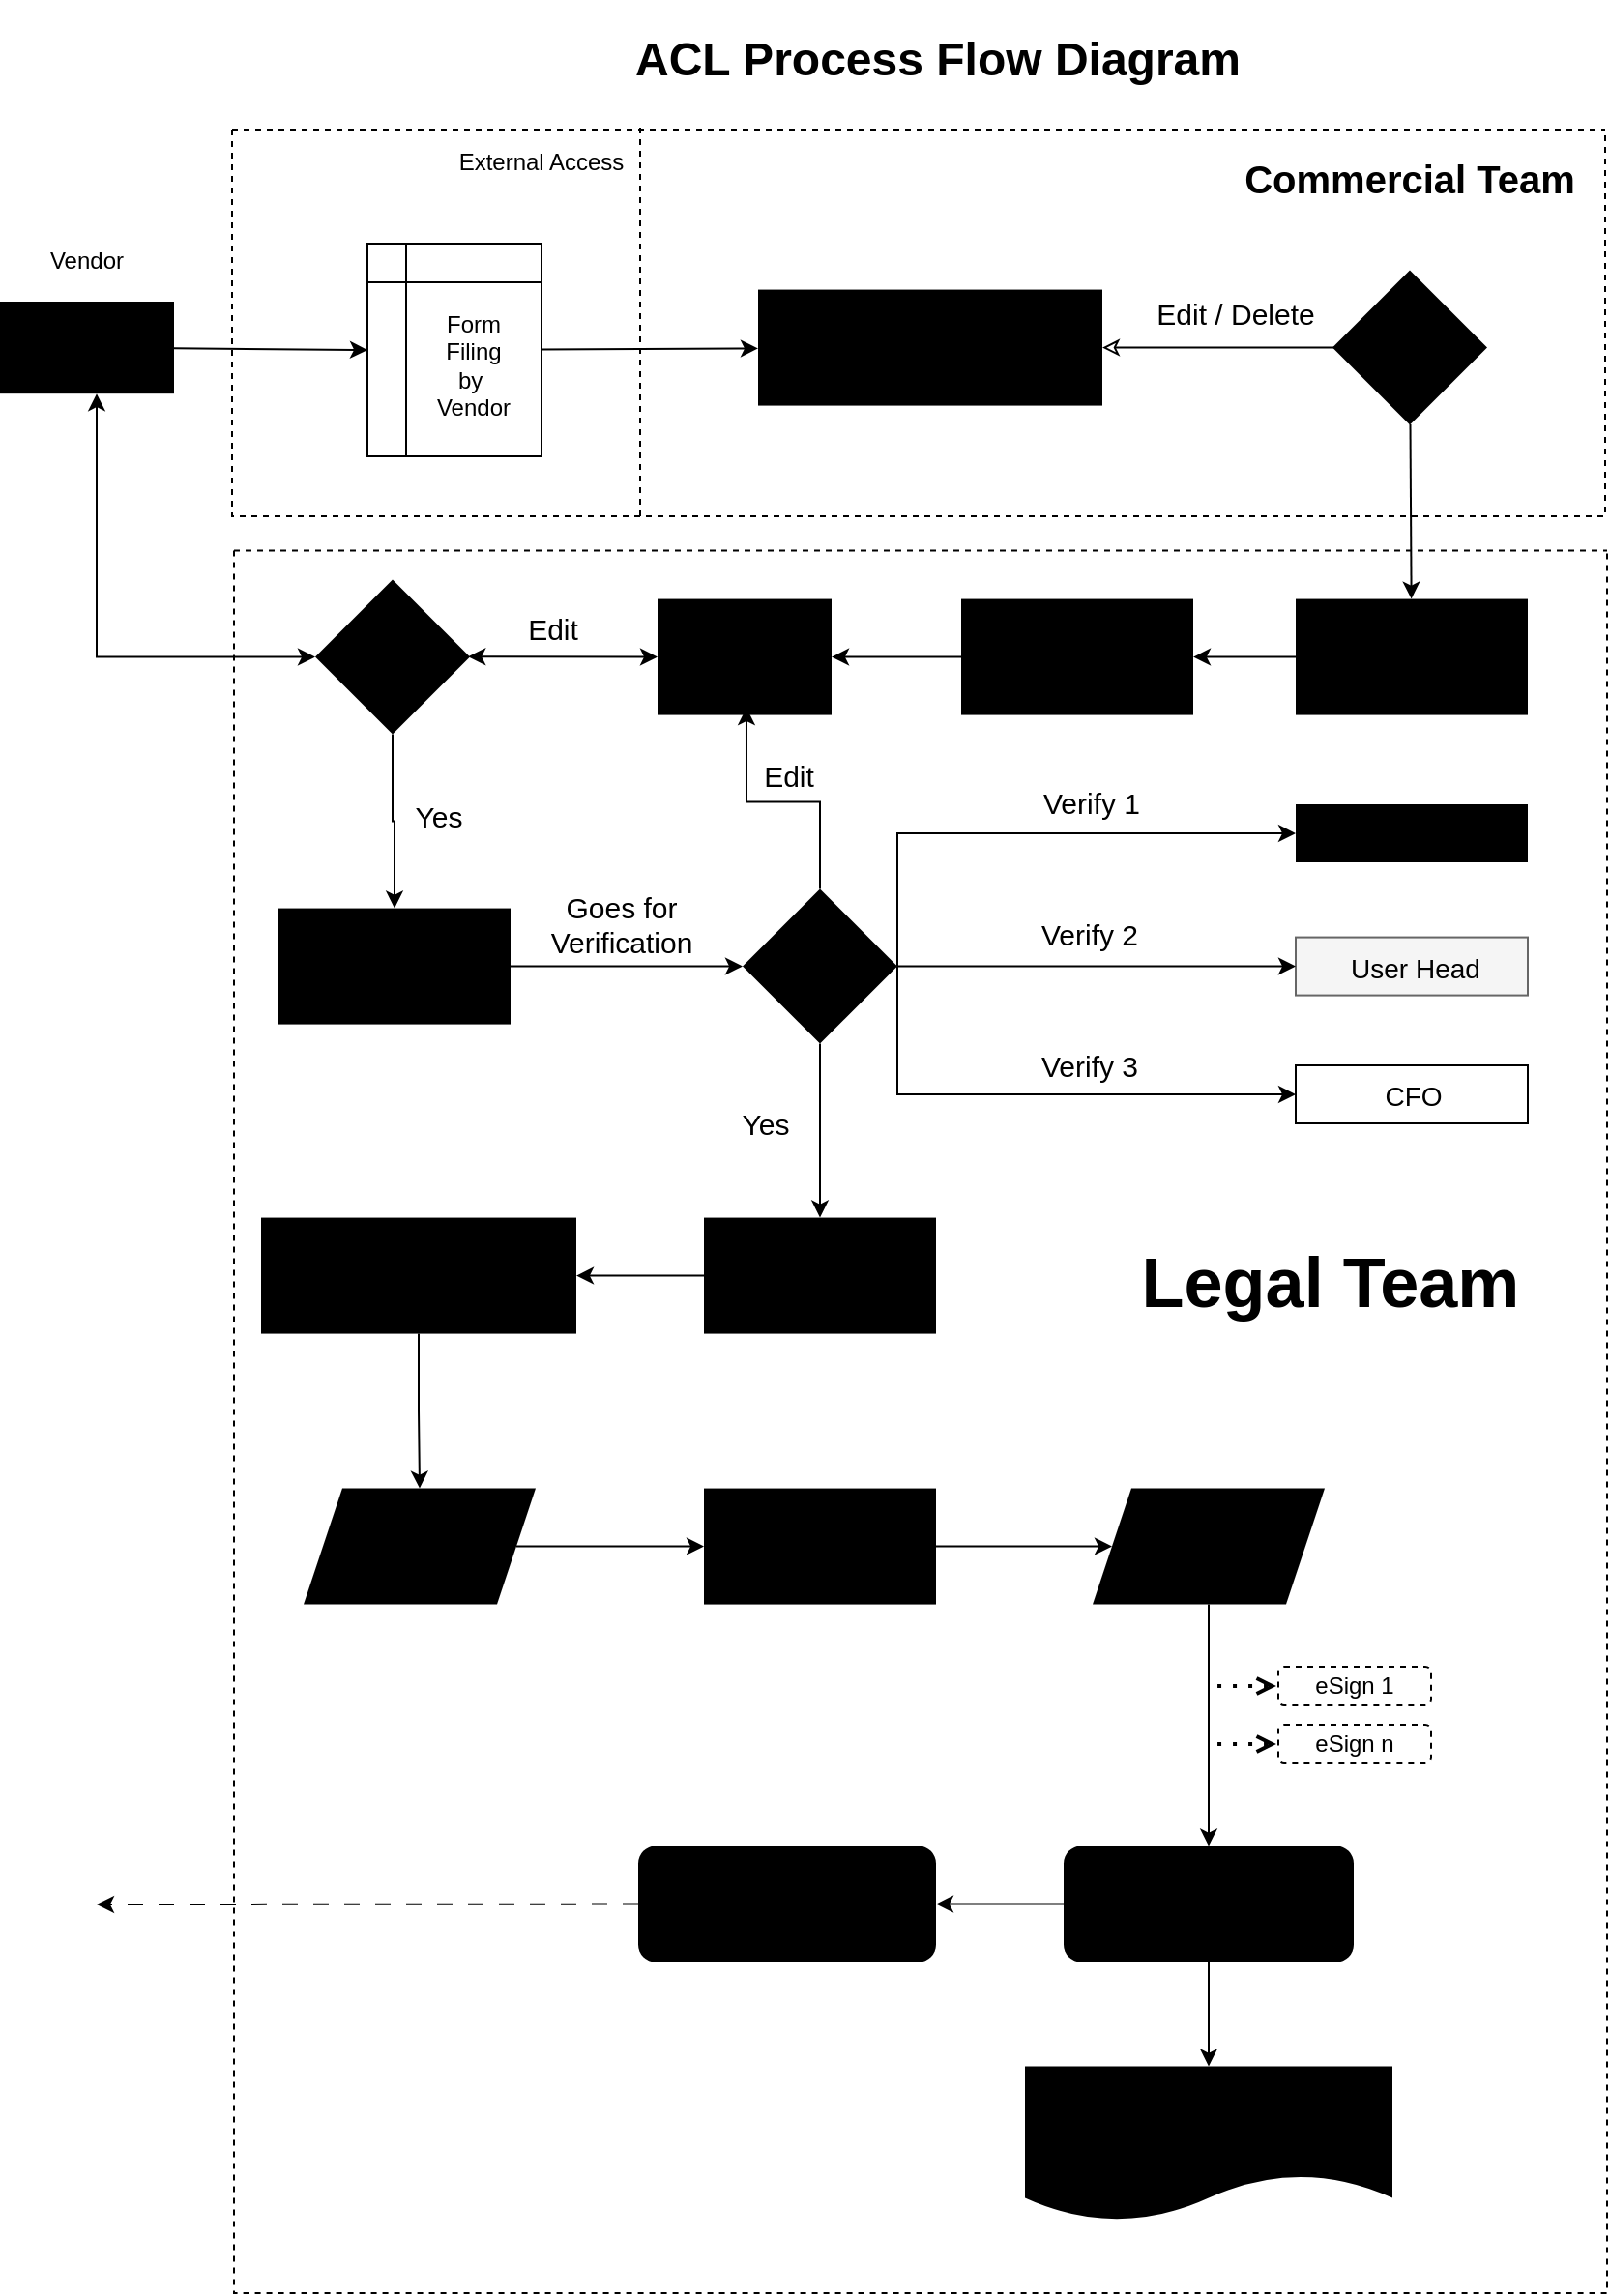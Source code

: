 <mxfile version="28.2.5">
  <diagram name="Page-1" id="L89RkYo9Oss51pmFFTGY">
    <mxGraphModel dx="1453" dy="1952" grid="1" gridSize="10" guides="1" tooltips="1" connect="1" arrows="1" fold="1" page="1" pageScale="1" pageWidth="850" pageHeight="1100" math="0" shadow="0">
      <root>
        <mxCell id="0" />
        <mxCell id="1" parent="0" />
        <mxCell id="jag08KQkEfNFIQB9siFQ-1" value="" style="sketch=0;verticalLabelPosition=bottom;sketch=0;aspect=fixed;html=1;verticalAlign=top;strokeColor=none;fillColor=#000000;align=center;outlineConnect=0;pointerEvents=1;shape=mxgraph.citrix2.users;" parent="1" vertex="1">
          <mxGeometry x="10" y="130" width="90" height="47.58" as="geometry" />
        </mxCell>
        <mxCell id="jag08KQkEfNFIQB9siFQ-6" value="" style="edgeStyle=orthogonalEdgeStyle;rounded=0;orthogonalLoop=1;jettySize=auto;html=1;startArrow=classic;startFill=0;" parent="1" source="jag08KQkEfNFIQB9siFQ-3" edge="1">
          <mxGeometry relative="1" as="geometry">
            <mxPoint x="778.0" y="153.79" as="targetPoint" />
          </mxGeometry>
        </mxCell>
        <mxCell id="jag08KQkEfNFIQB9siFQ-8" value="" style="rounded=0;orthogonalLoop=1;jettySize=auto;html=1;" parent="1" source="jag08KQkEfNFIQB9siFQ-5" target="jag08KQkEfNFIQB9siFQ-7" edge="1">
          <mxGeometry relative="1" as="geometry" />
        </mxCell>
        <mxCell id="jag08KQkEfNFIQB9siFQ-16" value="" style="edgeStyle=orthogonalEdgeStyle;rounded=0;orthogonalLoop=1;jettySize=auto;html=1;" parent="1" source="jag08KQkEfNFIQB9siFQ-7" target="jag08KQkEfNFIQB9siFQ-15" edge="1">
          <mxGeometry relative="1" as="geometry" />
        </mxCell>
        <mxCell id="jag08KQkEfNFIQB9siFQ-7" value="" style="whiteSpace=wrap;html=1;verticalAlign=top;fillColor=#000000;strokeColor=none;sketch=0;pointerEvents=1;" parent="1" vertex="1">
          <mxGeometry x="680" y="283.79" width="120" height="60" as="geometry" />
        </mxCell>
        <mxCell id="jag08KQkEfNFIQB9siFQ-108" value="" style="edgeStyle=orthogonalEdgeStyle;rounded=0;orthogonalLoop=1;jettySize=auto;html=1;" parent="1" source="jag08KQkEfNFIQB9siFQ-15" target="jag08KQkEfNFIQB9siFQ-107" edge="1">
          <mxGeometry relative="1" as="geometry" />
        </mxCell>
        <mxCell id="jag08KQkEfNFIQB9siFQ-15" value="" style="whiteSpace=wrap;html=1;verticalAlign=top;fillColor=#000000;strokeColor=none;sketch=0;pointerEvents=1;" parent="1" vertex="1">
          <mxGeometry x="507" y="283.79" width="120" height="60" as="geometry" />
        </mxCell>
        <mxCell id="jag08KQkEfNFIQB9siFQ-20" value="" style="edgeStyle=orthogonalEdgeStyle;rounded=0;orthogonalLoop=1;jettySize=auto;html=1;" parent="1" source="jag08KQkEfNFIQB9siFQ-17" target="jag08KQkEfNFIQB9siFQ-19" edge="1">
          <mxGeometry relative="1" as="geometry" />
        </mxCell>
        <mxCell id="jag08KQkEfNFIQB9siFQ-17" value="" style="rhombus;whiteSpace=wrap;html=1;verticalAlign=top;fillColor=#000000;strokeColor=none;sketch=0;pointerEvents=1;" parent="1" vertex="1">
          <mxGeometry x="173" y="273.79" width="80" height="80" as="geometry" />
        </mxCell>
        <mxCell id="jag08KQkEfNFIQB9siFQ-22" value="" style="edgeStyle=orthogonalEdgeStyle;rounded=0;orthogonalLoop=1;jettySize=auto;html=1;startArrow=none;startFill=0;" parent="1" source="jag08KQkEfNFIQB9siFQ-19" target="jag08KQkEfNFIQB9siFQ-21" edge="1">
          <mxGeometry relative="1" as="geometry" />
        </mxCell>
        <mxCell id="jag08KQkEfNFIQB9siFQ-19" value="" style="whiteSpace=wrap;html=1;verticalAlign=top;fillColor=#000000;strokeColor=none;sketch=0;pointerEvents=1;" parent="1" vertex="1">
          <mxGeometry x="154" y="443.79" width="120" height="60" as="geometry" />
        </mxCell>
        <mxCell id="jag08KQkEfNFIQB9siFQ-26" value="" style="edgeStyle=orthogonalEdgeStyle;rounded=0;orthogonalLoop=1;jettySize=auto;html=1;" parent="1" source="jag08KQkEfNFIQB9siFQ-21" target="jag08KQkEfNFIQB9siFQ-25" edge="1">
          <mxGeometry relative="1" as="geometry" />
        </mxCell>
        <mxCell id="N0xAANtcV6chKZKtPLza-12" value="" style="edgeStyle=orthogonalEdgeStyle;rounded=0;orthogonalLoop=1;jettySize=auto;html=1;entryX=0.511;entryY=0.937;entryDx=0;entryDy=0;entryPerimeter=0;" edge="1" parent="1" source="jag08KQkEfNFIQB9siFQ-21" target="jag08KQkEfNFIQB9siFQ-107">
          <mxGeometry relative="1" as="geometry" />
        </mxCell>
        <mxCell id="jag08KQkEfNFIQB9siFQ-21" value="" style="rhombus;whiteSpace=wrap;html=1;verticalAlign=top;fillColor=#000000;strokeColor=none;sketch=0;pointerEvents=1;" parent="1" vertex="1">
          <mxGeometry x="394" y="433.79" width="80" height="80" as="geometry" />
        </mxCell>
        <mxCell id="jag08KQkEfNFIQB9siFQ-23" value="" style="whiteSpace=wrap;html=1;verticalAlign=top;fillColor=#000000;strokeColor=none;sketch=0;pointerEvents=1;" parent="1" vertex="1">
          <mxGeometry x="680" y="390" width="120" height="30" as="geometry" />
        </mxCell>
        <mxCell id="jag08KQkEfNFIQB9siFQ-28" value="" style="edgeStyle=orthogonalEdgeStyle;rounded=0;orthogonalLoop=1;jettySize=auto;html=1;" parent="1" source="jag08KQkEfNFIQB9siFQ-25" target="jag08KQkEfNFIQB9siFQ-27" edge="1">
          <mxGeometry relative="1" as="geometry" />
        </mxCell>
        <mxCell id="jag08KQkEfNFIQB9siFQ-25" value="" style="whiteSpace=wrap;html=1;verticalAlign=top;fillColor=#000000;strokeColor=none;sketch=0;pointerEvents=1;" parent="1" vertex="1">
          <mxGeometry x="374" y="603.79" width="120" height="60" as="geometry" />
        </mxCell>
        <mxCell id="jag08KQkEfNFIQB9siFQ-37" value="" style="edgeStyle=orthogonalEdgeStyle;rounded=0;orthogonalLoop=1;jettySize=auto;html=1;" parent="1" source="jag08KQkEfNFIQB9siFQ-27" target="jag08KQkEfNFIQB9siFQ-36" edge="1">
          <mxGeometry relative="1" as="geometry" />
        </mxCell>
        <mxCell id="jag08KQkEfNFIQB9siFQ-27" value="" style="whiteSpace=wrap;html=1;verticalAlign=top;fillColor=#000000;strokeColor=none;sketch=0;pointerEvents=1;" parent="1" vertex="1">
          <mxGeometry x="145" y="603.79" width="163" height="60" as="geometry" />
        </mxCell>
        <mxCell id="jag08KQkEfNFIQB9siFQ-39" value="" style="edgeStyle=orthogonalEdgeStyle;rounded=0;orthogonalLoop=1;jettySize=auto;html=1;" parent="1" source="jag08KQkEfNFIQB9siFQ-36" target="jag08KQkEfNFIQB9siFQ-38" edge="1">
          <mxGeometry relative="1" as="geometry" />
        </mxCell>
        <mxCell id="jag08KQkEfNFIQB9siFQ-36" value="" style="shape=parallelogram;perimeter=parallelogramPerimeter;whiteSpace=wrap;html=1;fixedSize=1;verticalAlign=top;fillColor=#000000;strokeColor=none;sketch=0;pointerEvents=1;" parent="1" vertex="1">
          <mxGeometry x="167" y="743.79" width="120" height="60" as="geometry" />
        </mxCell>
        <mxCell id="jag08KQkEfNFIQB9siFQ-41" value="" style="edgeStyle=orthogonalEdgeStyle;rounded=0;orthogonalLoop=1;jettySize=auto;html=1;" parent="1" source="jag08KQkEfNFIQB9siFQ-38" target="jag08KQkEfNFIQB9siFQ-40" edge="1">
          <mxGeometry relative="1" as="geometry" />
        </mxCell>
        <mxCell id="jag08KQkEfNFIQB9siFQ-38" value="" style="whiteSpace=wrap;html=1;verticalAlign=top;fillColor=#000000;strokeColor=none;sketch=0;pointerEvents=1;" parent="1" vertex="1">
          <mxGeometry x="374" y="743.79" width="120" height="60" as="geometry" />
        </mxCell>
        <mxCell id="jag08KQkEfNFIQB9siFQ-43" value="" style="edgeStyle=orthogonalEdgeStyle;rounded=0;orthogonalLoop=1;jettySize=auto;html=1;" parent="1" source="jag08KQkEfNFIQB9siFQ-40" target="jag08KQkEfNFIQB9siFQ-42" edge="1">
          <mxGeometry relative="1" as="geometry" />
        </mxCell>
        <mxCell id="jag08KQkEfNFIQB9siFQ-40" value="" style="shape=parallelogram;perimeter=parallelogramPerimeter;whiteSpace=wrap;html=1;fixedSize=1;verticalAlign=top;fillColor=#000000;strokeColor=none;sketch=0;pointerEvents=1;" parent="1" vertex="1">
          <mxGeometry x="575" y="743.79" width="120" height="60" as="geometry" />
        </mxCell>
        <mxCell id="jag08KQkEfNFIQB9siFQ-45" value="" style="edgeStyle=orthogonalEdgeStyle;rounded=0;orthogonalLoop=1;jettySize=auto;html=1;" parent="1" source="jag08KQkEfNFIQB9siFQ-42" target="jag08KQkEfNFIQB9siFQ-44" edge="1">
          <mxGeometry relative="1" as="geometry" />
        </mxCell>
        <mxCell id="jag08KQkEfNFIQB9siFQ-47" value="" style="edgeStyle=orthogonalEdgeStyle;rounded=0;orthogonalLoop=1;jettySize=auto;html=1;" parent="1" source="jag08KQkEfNFIQB9siFQ-42" target="jag08KQkEfNFIQB9siFQ-46" edge="1">
          <mxGeometry relative="1" as="geometry" />
        </mxCell>
        <mxCell id="jag08KQkEfNFIQB9siFQ-42" value="" style="rounded=1;whiteSpace=wrap;html=1;verticalAlign=top;fillColor=#000000;strokeColor=none;sketch=0;pointerEvents=1;" parent="1" vertex="1">
          <mxGeometry x="560" y="928.79" width="150" height="60" as="geometry" />
        </mxCell>
        <mxCell id="jag08KQkEfNFIQB9siFQ-44" value="" style="rounded=1;whiteSpace=wrap;html=1;verticalAlign=top;fillColor=#000000;strokeColor=none;sketch=0;pointerEvents=1;" parent="1" vertex="1">
          <mxGeometry x="340" y="928.79" width="154" height="60" as="geometry" />
        </mxCell>
        <mxCell id="jag08KQkEfNFIQB9siFQ-46" value="" style="shape=document;whiteSpace=wrap;html=1;boundedLbl=1;verticalAlign=top;fillColor=#000000;strokeColor=none;rounded=1;sketch=0;pointerEvents=1;" parent="1" vertex="1">
          <mxGeometry x="540" y="1042.79" width="190" height="80" as="geometry" />
        </mxCell>
        <mxCell id="jag08KQkEfNFIQB9siFQ-48" value="" style="shape=internalStorage;whiteSpace=wrap;html=1;backgroundOutline=1;align=center;" parent="1" vertex="1">
          <mxGeometry x="200" y="100" width="90" height="110" as="geometry" />
        </mxCell>
        <mxCell id="jag08KQkEfNFIQB9siFQ-49" value="" style="endArrow=classic;html=1;rounded=0;entryX=0;entryY=0.5;entryDx=0;entryDy=0;" parent="1" source="jag08KQkEfNFIQB9siFQ-1" target="jag08KQkEfNFIQB9siFQ-48" edge="1">
          <mxGeometry width="50" height="50" relative="1" as="geometry">
            <mxPoint x="390" y="210" as="sourcePoint" />
            <mxPoint x="440" y="160" as="targetPoint" />
          </mxGeometry>
        </mxCell>
        <mxCell id="jag08KQkEfNFIQB9siFQ-50" value="" style="endArrow=classic;html=1;rounded=0;" parent="1" source="jag08KQkEfNFIQB9siFQ-48" target="jag08KQkEfNFIQB9siFQ-3" edge="1">
          <mxGeometry width="50" height="50" relative="1" as="geometry">
            <mxPoint x="390" y="210" as="sourcePoint" />
            <mxPoint x="370" y="154" as="targetPoint" />
          </mxGeometry>
        </mxCell>
        <mxCell id="jag08KQkEfNFIQB9siFQ-52" value="" style="rounded=0;whiteSpace=wrap;html=1;fillColor=light-dark(#F5F5F5,#FFFFFF);fontColor=#333333;strokeColor=#666666;" parent="1" vertex="1">
          <mxGeometry x="680" y="458.79" width="120" height="30" as="geometry" />
        </mxCell>
        <mxCell id="jag08KQkEfNFIQB9siFQ-55" value="" style="endArrow=classic;html=1;rounded=0;exitX=1;exitY=0.5;exitDx=0;exitDy=0;" parent="1" source="jag08KQkEfNFIQB9siFQ-21" target="jag08KQkEfNFIQB9siFQ-52" edge="1">
          <mxGeometry width="50" height="50" relative="1" as="geometry">
            <mxPoint x="390" y="490" as="sourcePoint" />
            <mxPoint x="440" y="440" as="targetPoint" />
            <Array as="points" />
          </mxGeometry>
        </mxCell>
        <mxCell id="jag08KQkEfNFIQB9siFQ-56" value="" style="rounded=0;whiteSpace=wrap;html=1;fillColor=light-dark(#FFFFFF,#FFFFFF);" parent="1" vertex="1">
          <mxGeometry x="680" y="525" width="120" height="30" as="geometry" />
        </mxCell>
        <mxCell id="jag08KQkEfNFIQB9siFQ-57" value="" style="endArrow=classic;html=1;rounded=0;exitX=1;exitY=0.5;exitDx=0;exitDy=0;entryX=0;entryY=0.5;entryDx=0;entryDy=0;curved=0;" parent="1" source="jag08KQkEfNFIQB9siFQ-21" target="jag08KQkEfNFIQB9siFQ-56" edge="1">
          <mxGeometry width="50" height="50" relative="1" as="geometry">
            <mxPoint x="390" y="490" as="sourcePoint" />
            <mxPoint x="440" y="440" as="targetPoint" />
            <Array as="points">
              <mxPoint x="474" y="540" />
            </Array>
          </mxGeometry>
        </mxCell>
        <mxCell id="jag08KQkEfNFIQB9siFQ-61" value="" style="swimlane;startSize=0;dashed=1;" parent="1" vertex="1">
          <mxGeometry x="130" y="41" width="710" height="200" as="geometry">
            <mxRectangle x="361" y="41" width="50" height="40" as="alternateBounds" />
          </mxGeometry>
        </mxCell>
        <mxCell id="jag08KQkEfNFIQB9siFQ-62" value="&lt;h2&gt;&lt;font style=&quot;font-size: 20px;&quot;&gt;Commercial Team&lt;/font&gt;&lt;/h2&gt;" style="text;html=1;align=center;verticalAlign=middle;whiteSpace=wrap;rounded=0;" parent="jag08KQkEfNFIQB9siFQ-61" vertex="1">
          <mxGeometry x="510" y="11" width="198" height="30" as="geometry" />
        </mxCell>
        <mxCell id="jag08KQkEfNFIQB9siFQ-5" value="&lt;h2&gt;&lt;br&gt;&lt;/h2&gt;" style="rhombus;whiteSpace=wrap;html=1;verticalAlign=top;fillColor=#000000;strokeColor=none;sketch=0;pointerEvents=1;" parent="jag08KQkEfNFIQB9siFQ-61" vertex="1">
          <mxGeometry x="569" y="72.79" width="80" height="80" as="geometry" />
        </mxCell>
        <mxCell id="jag08KQkEfNFIQB9siFQ-63" value="&lt;font style=&quot;font-size: 14px;&quot;&gt;&amp;nbsp;Verify&lt;/font&gt;" style="text;html=1;align=center;verticalAlign=middle;whiteSpace=wrap;rounded=0;fontColor=light-dark(#000000,#000000);" parent="jag08KQkEfNFIQB9siFQ-61" vertex="1">
          <mxGeometry x="576" y="97.79" width="60" height="30" as="geometry" />
        </mxCell>
        <mxCell id="jag08KQkEfNFIQB9siFQ-3" value="&lt;div&gt;&lt;font style=&quot;color: light-dark(rgb(0, 0, 0), rgb(0, 0, 0)); font-size: 14px;&quot;&gt;&lt;b&gt;&lt;br&gt;&lt;/b&gt;&lt;/font&gt;&lt;/div&gt;&lt;font style=&quot;color: light-dark(rgb(0, 0, 0), rgb(0, 0, 0)); font-size: 14px;&quot;&gt;&lt;b&gt;ARF Formation&lt;/b&gt;&lt;/font&gt;" style="whiteSpace=wrap;html=1;verticalAlign=top;fillColor=#000000;strokeColor=none;sketch=0;pointerEvents=1;" parent="jag08KQkEfNFIQB9siFQ-61" vertex="1">
          <mxGeometry x="272" y="82.79" width="178" height="60" as="geometry" />
        </mxCell>
        <mxCell id="jag08KQkEfNFIQB9siFQ-114" value="Form&lt;div&gt;Filing&lt;/div&gt;&lt;div&gt;by&amp;nbsp;&lt;/div&gt;&lt;div&gt;Vendor&lt;/div&gt;" style="text;html=1;align=center;verticalAlign=middle;whiteSpace=wrap;rounded=0;" parent="jag08KQkEfNFIQB9siFQ-61" vertex="1">
          <mxGeometry x="95" y="82.79" width="60" height="77.79" as="geometry" />
        </mxCell>
        <mxCell id="N0xAANtcV6chKZKtPLza-4" value="External Access" style="text;html=1;align=center;verticalAlign=middle;whiteSpace=wrap;rounded=0;" vertex="1" parent="jag08KQkEfNFIQB9siFQ-61">
          <mxGeometry x="115" y="2" width="90" height="30" as="geometry" />
        </mxCell>
        <mxCell id="jag08KQkEfNFIQB9siFQ-66" value="" style="swimlane;startSize=0;dashed=1;" parent="1" vertex="1">
          <mxGeometry x="131" y="258.79" width="710" height="901.21" as="geometry">
            <mxRectangle x="130" y="258.79" width="50" height="40" as="alternateBounds" />
          </mxGeometry>
        </mxCell>
        <mxCell id="jag08KQkEfNFIQB9siFQ-67" value="&lt;h1&gt;&lt;font style=&quot;font-size: 36px;&quot;&gt;Legal Team&lt;/font&gt;&lt;/h1&gt;" style="text;html=1;align=center;verticalAlign=middle;whiteSpace=wrap;rounded=0;" parent="jag08KQkEfNFIQB9siFQ-66" vertex="1">
          <mxGeometry x="459" y="363.21" width="216" height="30" as="geometry" />
        </mxCell>
        <mxCell id="jag08KQkEfNFIQB9siFQ-69" value="&lt;font style=&quot;color: light-dark(rgb(0, 0, 0), rgb(0, 0, 0));&quot;&gt;Vendor Verify&lt;/font&gt;" style="text;html=1;align=center;verticalAlign=middle;whiteSpace=wrap;rounded=0;" parent="jag08KQkEfNFIQB9siFQ-66" vertex="1">
          <mxGeometry x="47" y="41.61" width="70" height="30" as="geometry" />
        </mxCell>
        <mxCell id="jag08KQkEfNFIQB9siFQ-77" value="&lt;h3&gt;&lt;font style=&quot;font-size: 14px; color: light-dark(rgb(0, 0, 0), rgb(0, 0, 0));&quot;&gt;&lt;b&gt;Draft 2&lt;/b&gt;&lt;/font&gt;&lt;/h3&gt;" style="text;html=1;align=center;verticalAlign=middle;whiteSpace=wrap;rounded=0;" parent="jag08KQkEfNFIQB9siFQ-66" vertex="1">
          <mxGeometry x="52" y="201.21" width="60" height="30" as="geometry" />
        </mxCell>
        <mxCell id="jag08KQkEfNFIQB9siFQ-80" value="&lt;font style=&quot;font-size: 14px;&quot;&gt;&amp;nbsp;Verify&lt;/font&gt;" style="text;html=1;align=center;verticalAlign=middle;whiteSpace=wrap;rounded=0;fontColor=light-dark(#000000,#000000);" parent="jag08KQkEfNFIQB9siFQ-66" vertex="1">
          <mxGeometry x="272" y="201.21" width="60" height="30" as="geometry" />
        </mxCell>
        <mxCell id="jag08KQkEfNFIQB9siFQ-81" value="&lt;span style=&quot;font-size: 14px;&quot;&gt;Legal Head&lt;/span&gt;" style="text;html=1;align=center;verticalAlign=middle;whiteSpace=wrap;rounded=0;fontColor=light-dark(#000000,#000000);" parent="jag08KQkEfNFIQB9siFQ-66" vertex="1">
          <mxGeometry x="566" y="131.21" width="90" height="30" as="geometry" />
        </mxCell>
        <mxCell id="jag08KQkEfNFIQB9siFQ-82" value="&lt;span style=&quot;font-size: 14px;&quot;&gt;User Head&lt;/span&gt;" style="text;html=1;align=center;verticalAlign=middle;whiteSpace=wrap;rounded=0;fontColor=light-dark(#000000,#000000);" parent="jag08KQkEfNFIQB9siFQ-66" vertex="1">
          <mxGeometry x="566" y="201.21" width="90" height="30" as="geometry" />
        </mxCell>
        <mxCell id="jag08KQkEfNFIQB9siFQ-83" value="&lt;span style=&quot;font-size: 14px;&quot;&gt;CFO&lt;/span&gt;" style="text;html=1;align=center;verticalAlign=middle;whiteSpace=wrap;rounded=0;fontColor=light-dark(#000000,#000000);" parent="jag08KQkEfNFIQB9siFQ-66" vertex="1">
          <mxGeometry x="565" y="267.21" width="90" height="30" as="geometry" />
        </mxCell>
        <mxCell id="jag08KQkEfNFIQB9siFQ-94" value="&lt;h3&gt;&lt;font style=&quot;&quot;&gt;&lt;font style=&quot;color: light-dark(rgb(0, 0, 0), rgb(0, 0, 0));&quot;&gt;&lt;font style=&quot;&quot;&gt;&lt;font style=&quot;font-size: 15px;&quot;&gt;Draft 4&lt;/font&gt;&lt;br&gt;&lt;/font&gt;&lt;font style=&quot;font-size: 12px; font-weight: normal;&quot;&gt;(With Stamp Sheet&lt;/font&gt;&lt;/font&gt;&lt;span style=&quot;font-size: 12px; font-weight: normal; color: light-dark(rgb(0, 0, 0), rgb(0, 0, 0)); background-color: transparent;&quot;&gt;&lt;font style=&quot;&quot;&gt;)&lt;/font&gt;&lt;/span&gt;&lt;/font&gt;&lt;/h3&gt;" style="text;html=1;align=center;verticalAlign=middle;whiteSpace=wrap;rounded=0;" parent="jag08KQkEfNFIQB9siFQ-66" vertex="1">
          <mxGeometry x="241" y="498.21" width="124" height="30" as="geometry" />
        </mxCell>
        <mxCell id="jag08KQkEfNFIQB9siFQ-105" value="&lt;h3&gt;&lt;font style=&quot;font-size: 14px; color: light-dark(rgb(0, 0, 0), rgb(0, 0, 0));&quot;&gt;&lt;b&gt;Final Contract ( Draft 5 )&lt;/b&gt;&lt;/font&gt;&lt;/h3&gt;" style="text;html=1;align=center;verticalAlign=middle;whiteSpace=wrap;rounded=0;" parent="jag08KQkEfNFIQB9siFQ-66" vertex="1">
          <mxGeometry x="449" y="686.21" width="113" height="30" as="geometry" />
        </mxCell>
        <mxCell id="jag08KQkEfNFIQB9siFQ-65" value="&lt;font style=&quot;color: light-dark(rgb(0, 0, 0), rgb(0, 0, 0)); font-size: 14px;&quot;&gt;Draft Formation&lt;/font&gt;" style="text;html=1;align=center;verticalAlign=middle;whiteSpace=wrap;rounded=0;" parent="jag08KQkEfNFIQB9siFQ-66" vertex="1">
          <mxGeometry x="561" y="40.61" width="100" height="30" as="geometry" />
        </mxCell>
        <mxCell id="jag08KQkEfNFIQB9siFQ-107" value="" style="whiteSpace=wrap;html=1;verticalAlign=top;fillColor=#000000;strokeColor=none;sketch=0;pointerEvents=1;" parent="jag08KQkEfNFIQB9siFQ-66" vertex="1">
          <mxGeometry x="219" y="25" width="90" height="60" as="geometry" />
        </mxCell>
        <mxCell id="jag08KQkEfNFIQB9siFQ-110" value="&lt;font style=&quot;color: light-dark(rgb(0, 0, 0), rgb(0, 0, 0)); font-size: 13px;&quot;&gt;Stamping, Signatories, Addresses &amp;amp; Other Details&lt;/font&gt;" style="text;html=1;align=center;verticalAlign=middle;whiteSpace=wrap;rounded=0;" parent="jag08KQkEfNFIQB9siFQ-66" vertex="1">
          <mxGeometry x="22" y="355" width="148" height="42.21" as="geometry" />
        </mxCell>
        <mxCell id="jag08KQkEfNFIQB9siFQ-109" value="&lt;h3&gt;&lt;font style=&quot;font-size: 14px; color: light-dark(rgb(0, 0, 0), rgb(0, 0, 0));&quot;&gt;&lt;b&gt;Draft 1&lt;/b&gt;&lt;/font&gt;&lt;/h3&gt;" style="text;html=1;align=center;verticalAlign=middle;whiteSpace=wrap;rounded=0;" parent="jag08KQkEfNFIQB9siFQ-66" vertex="1">
          <mxGeometry x="235" y="39.61" width="60" height="30" as="geometry" />
        </mxCell>
        <mxCell id="jag08KQkEfNFIQB9siFQ-64" value="&lt;font style=&quot;font-size: 15px;&quot;&gt;Edit&lt;/font&gt;" style="text;html=1;align=center;verticalAlign=middle;whiteSpace=wrap;rounded=0;" parent="jag08KQkEfNFIQB9siFQ-66" vertex="1">
          <mxGeometry x="135" y="25.0" width="60" height="30" as="geometry" />
        </mxCell>
        <mxCell id="jag08KQkEfNFIQB9siFQ-116" value="&lt;font style=&quot;font-size: 14px;&quot;&gt;Stamping API&lt;/font&gt;" style="text;html=1;align=center;verticalAlign=middle;whiteSpace=wrap;rounded=0;fontColor=light-dark(#000000,#000000);" parent="jag08KQkEfNFIQB9siFQ-66" vertex="1">
          <mxGeometry x="65" y="498.21" width="60" height="30" as="geometry" />
        </mxCell>
        <mxCell id="jag08KQkEfNFIQB9siFQ-120" value="&lt;span style=&quot;font-size: 14px;&quot;&gt;Email the&amp;nbsp;&lt;b&gt;Final Contract&lt;/b&gt; to Vendor&lt;/span&gt;" style="text;html=1;align=center;verticalAlign=middle;whiteSpace=wrap;rounded=0;fontColor=light-dark(#000000,#000000);" parent="jag08KQkEfNFIQB9siFQ-66" vertex="1">
          <mxGeometry x="222" y="684.21" width="130" height="30" as="geometry" />
        </mxCell>
        <mxCell id="jag08KQkEfNFIQB9siFQ-122" value="&lt;span style=&quot;font-size: 14px;&quot;&gt;Save in DB for later retreivals &amp;amp; for Expiration Alerts&lt;/span&gt;" style="text;html=1;align=center;verticalAlign=middle;whiteSpace=wrap;rounded=0;fontColor=light-dark(#000000,#000000);" parent="jag08KQkEfNFIQB9siFQ-66" vertex="1">
          <mxGeometry x="412.25" y="797.21" width="185.5" height="41.21" as="geometry" />
        </mxCell>
        <mxCell id="N0xAANtcV6chKZKtPLza-16" value="&lt;span style=&quot;font-size: 15px;&quot;&gt;Yes&lt;/span&gt;" style="text;html=1;align=center;verticalAlign=middle;whiteSpace=wrap;rounded=0;" vertex="1" parent="jag08KQkEfNFIQB9siFQ-66">
          <mxGeometry x="245" y="281.21" width="60" height="30" as="geometry" />
        </mxCell>
        <mxCell id="N0xAANtcV6chKZKtPLza-21" value="eSign 1" style="rounded=1;whiteSpace=wrap;html=1;dashed=1;" vertex="1" parent="jag08KQkEfNFIQB9siFQ-66">
          <mxGeometry x="540" y="577.21" width="79" height="20" as="geometry" />
        </mxCell>
        <mxCell id="N0xAANtcV6chKZKtPLza-22" value="eSign n" style="rounded=1;whiteSpace=wrap;html=1;dashed=1;" vertex="1" parent="jag08KQkEfNFIQB9siFQ-66">
          <mxGeometry x="540" y="607.21" width="79" height="20" as="geometry" />
        </mxCell>
        <mxCell id="jag08KQkEfNFIQB9siFQ-70" value="" style="endArrow=classic;startArrow=classic;html=1;rounded=0;entryX=0;entryY=0.5;entryDx=0;entryDy=0;edgeStyle=orthogonalEdgeStyle;" parent="1" source="jag08KQkEfNFIQB9siFQ-1" target="jag08KQkEfNFIQB9siFQ-17" edge="1">
          <mxGeometry width="50" height="50" relative="1" as="geometry">
            <mxPoint x="530" y="520" as="sourcePoint" />
            <mxPoint x="580" y="470" as="targetPoint" />
            <Array as="points">
              <mxPoint x="60" y="314" />
            </Array>
          </mxGeometry>
        </mxCell>
        <mxCell id="jag08KQkEfNFIQB9siFQ-71" value="Vendor" style="text;html=1;align=center;verticalAlign=middle;whiteSpace=wrap;rounded=0;" parent="1" vertex="1">
          <mxGeometry x="25" y="93.79" width="60" height="30" as="geometry" />
        </mxCell>
        <mxCell id="jag08KQkEfNFIQB9siFQ-84" value="&lt;h3&gt;&lt;font style=&quot;font-size: 14px; color: light-dark(rgb(0, 0, 0), rgb(0, 0, 0));&quot;&gt;&lt;b&gt;Draft 3&lt;/b&gt;&lt;/font&gt;&lt;/h3&gt;" style="text;html=1;align=center;verticalAlign=middle;whiteSpace=wrap;rounded=0;" parent="1" vertex="1">
          <mxGeometry x="404" y="620" width="60" height="30" as="geometry" />
        </mxCell>
        <mxCell id="jag08KQkEfNFIQB9siFQ-68" value="&lt;font style=&quot;color: light-dark(rgb(0, 0, 0), rgb(0, 0, 0));&quot;&gt;Additional Information for Draft from BARC&lt;/font&gt;" style="text;html=1;align=center;verticalAlign=middle;whiteSpace=wrap;rounded=0;" parent="1" vertex="1">
          <mxGeometry x="517" y="288.39" width="100" height="48.79" as="geometry" />
        </mxCell>
        <mxCell id="jag08KQkEfNFIQB9siFQ-115" value="" style="endArrow=classic;startArrow=classic;html=1;rounded=0;entryX=0;entryY=0.5;entryDx=0;entryDy=0;exitX=0.989;exitY=0.498;exitDx=0;exitDy=0;exitPerimeter=0;" parent="1" source="jag08KQkEfNFIQB9siFQ-17" target="jag08KQkEfNFIQB9siFQ-107" edge="1">
          <mxGeometry width="50" height="50" relative="1" as="geometry">
            <mxPoint x="280" y="315" as="sourcePoint" />
            <mxPoint x="361" y="343.51" as="targetPoint" />
          </mxGeometry>
        </mxCell>
        <mxCell id="jag08KQkEfNFIQB9siFQ-118" value="&lt;font style=&quot;font-size: 14px;&quot;&gt;eSigning API&lt;/font&gt;" style="text;html=1;align=center;verticalAlign=middle;whiteSpace=wrap;rounded=0;fontColor=light-dark(#000000,#000000);" parent="1" vertex="1">
          <mxGeometry x="604" y="756.79" width="60" height="30" as="geometry" />
        </mxCell>
        <mxCell id="jag08KQkEfNFIQB9siFQ-123" value="" style="endArrow=classic;html=1;rounded=0;exitX=0;exitY=0.5;exitDx=0;exitDy=0;dashed=1;dashPattern=8 8;" parent="1" source="jag08KQkEfNFIQB9siFQ-44" edge="1">
          <mxGeometry width="50" height="50" relative="1" as="geometry">
            <mxPoint x="420" y="1025" as="sourcePoint" />
            <mxPoint x="60" y="959" as="targetPoint" />
          </mxGeometry>
        </mxCell>
        <mxCell id="c0TAYqx6rFG1rORCkxrr-1" value="&lt;h1&gt;ACL Process Flow Diagram&lt;/h1&gt;" style="text;html=1;align=center;verticalAlign=middle;whiteSpace=wrap;rounded=0;" parent="1" vertex="1">
          <mxGeometry x="330" y="-10" width="330" height="30" as="geometry" />
        </mxCell>
        <mxCell id="N0xAANtcV6chKZKtPLza-3" value="" style="endArrow=none;dashed=1;html=1;rounded=0;" edge="1" parent="1">
          <mxGeometry width="50" height="50" relative="1" as="geometry">
            <mxPoint x="341" y="241" as="sourcePoint" />
            <mxPoint x="341" y="40" as="targetPoint" />
          </mxGeometry>
        </mxCell>
        <mxCell id="N0xAANtcV6chKZKtPLza-6" value="&lt;font style=&quot;font-size: 15px;&quot;&gt;Edit / Delete&lt;/font&gt;" style="text;html=1;align=center;verticalAlign=middle;whiteSpace=wrap;rounded=0;" vertex="1" parent="1">
          <mxGeometry x="600" y="121" width="98" height="30" as="geometry" />
        </mxCell>
        <mxCell id="jag08KQkEfNFIQB9siFQ-24" value="" style="rounded=0;orthogonalLoop=1;jettySize=auto;html=1;entryX=0;entryY=0.5;entryDx=0;entryDy=0;exitX=1;exitY=0.5;exitDx=0;exitDy=0;edgeStyle=orthogonalEdgeStyle;" parent="1" source="jag08KQkEfNFIQB9siFQ-21" target="jag08KQkEfNFIQB9siFQ-23" edge="1">
          <mxGeometry relative="1" as="geometry">
            <mxPoint x="426.0" y="473.75" as="sourcePoint" />
            <mxPoint x="632.04" y="405" as="targetPoint" />
            <Array as="points">
              <mxPoint x="474" y="405" />
            </Array>
          </mxGeometry>
        </mxCell>
        <mxCell id="N0xAANtcV6chKZKtPLza-7" value="&lt;font style=&quot;font-size: 15px;&quot;&gt;Verify 1&lt;/font&gt;" style="text;html=1;align=center;verticalAlign=middle;whiteSpace=wrap;rounded=0;" vertex="1" parent="1">
          <mxGeometry x="532" y="374" width="85" height="30" as="geometry" />
        </mxCell>
        <mxCell id="N0xAANtcV6chKZKtPLza-8" value="&lt;font style=&quot;font-size: 15px;&quot;&gt;Verify 2&lt;/font&gt;" style="text;html=1;align=center;verticalAlign=middle;whiteSpace=wrap;rounded=0;" vertex="1" parent="1">
          <mxGeometry x="531" y="442" width="85" height="30" as="geometry" />
        </mxCell>
        <mxCell id="N0xAANtcV6chKZKtPLza-9" value="&lt;font style=&quot;font-size: 15px;&quot;&gt;Verify 3&lt;/font&gt;" style="text;html=1;align=center;verticalAlign=middle;whiteSpace=wrap;rounded=0;" vertex="1" parent="1">
          <mxGeometry x="531" y="510" width="85" height="30" as="geometry" />
        </mxCell>
        <mxCell id="N0xAANtcV6chKZKtPLza-10" value="&lt;font style=&quot;font-size: 15px;&quot;&gt;Edit&lt;/font&gt;" style="text;html=1;align=center;verticalAlign=middle;whiteSpace=wrap;rounded=0;" vertex="1" parent="1">
          <mxGeometry x="388" y="360" width="60" height="30" as="geometry" />
        </mxCell>
        <mxCell id="N0xAANtcV6chKZKtPLza-18" value="&lt;span style=&quot;font-size: 15px;&quot;&gt;Goes for Verification&lt;/span&gt;" style="text;html=1;align=center;verticalAlign=middle;whiteSpace=wrap;rounded=0;" vertex="1" parent="1">
          <mxGeometry x="293" y="437" width="77" height="30" as="geometry" />
        </mxCell>
        <mxCell id="N0xAANtcV6chKZKtPLza-20" value="&lt;span style=&quot;font-size: 15px;&quot;&gt;Yes&lt;/span&gt;" style="text;html=1;align=center;verticalAlign=middle;whiteSpace=wrap;rounded=0;" vertex="1" parent="1">
          <mxGeometry x="207" y="381" width="60" height="30" as="geometry" />
        </mxCell>
        <mxCell id="N0xAANtcV6chKZKtPLza-23" value="" style="endArrow=none;dashed=1;html=1;dashPattern=1 3;strokeWidth=2;rounded=0;startArrow=open;startFill=0;" edge="1" parent="1">
          <mxGeometry width="50" height="50" relative="1" as="geometry">
            <mxPoint x="670" y="846" as="sourcePoint" />
            <mxPoint x="635" y="846" as="targetPoint" />
          </mxGeometry>
        </mxCell>
        <mxCell id="N0xAANtcV6chKZKtPLza-24" value="" style="endArrow=none;dashed=1;html=1;dashPattern=1 3;strokeWidth=2;rounded=0;startArrow=open;startFill=0;" edge="1" parent="1">
          <mxGeometry width="50" height="50" relative="1" as="geometry">
            <mxPoint x="670" y="876" as="sourcePoint" />
            <mxPoint x="635" y="876" as="targetPoint" />
          </mxGeometry>
        </mxCell>
      </root>
    </mxGraphModel>
  </diagram>
</mxfile>
